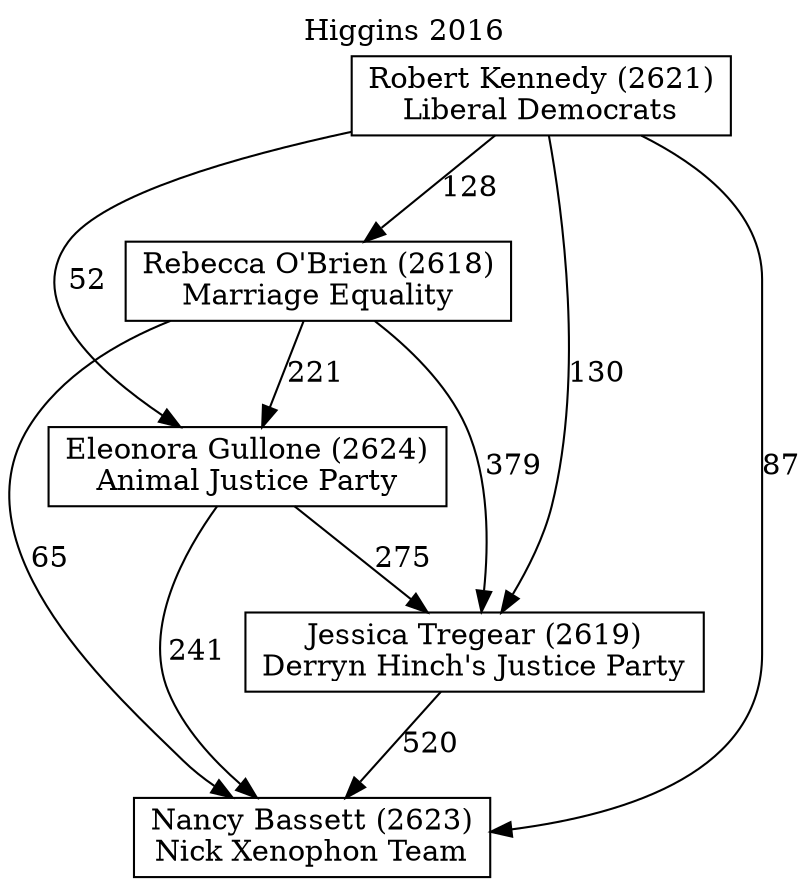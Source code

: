 // House preference flow
digraph "Nancy Bassett (2623)_Higgins_2016" {
	graph [label="Higgins 2016" labelloc=t mclimit=10]
	node [shape=box]
	"Nancy Bassett (2623)" [label="Nancy Bassett (2623)
Nick Xenophon Team"]
	"Jessica Tregear (2619)" [label="Jessica Tregear (2619)
Derryn Hinch's Justice Party"]
	"Eleonora Gullone (2624)" [label="Eleonora Gullone (2624)
Animal Justice Party"]
	"Rebecca O'Brien (2618)" [label="Rebecca O'Brien (2618)
Marriage Equality"]
	"Robert Kennedy (2621)" [label="Robert Kennedy (2621)
Liberal Democrats"]
	"Jessica Tregear (2619)" -> "Nancy Bassett (2623)" [label=520]
	"Eleonora Gullone (2624)" -> "Jessica Tregear (2619)" [label=275]
	"Rebecca O'Brien (2618)" -> "Eleonora Gullone (2624)" [label=221]
	"Robert Kennedy (2621)" -> "Rebecca O'Brien (2618)" [label=128]
	"Eleonora Gullone (2624)" -> "Nancy Bassett (2623)" [label=241]
	"Rebecca O'Brien (2618)" -> "Nancy Bassett (2623)" [label=65]
	"Robert Kennedy (2621)" -> "Nancy Bassett (2623)" [label=87]
	"Robert Kennedy (2621)" -> "Eleonora Gullone (2624)" [label=52]
	"Rebecca O'Brien (2618)" -> "Jessica Tregear (2619)" [label=379]
	"Robert Kennedy (2621)" -> "Jessica Tregear (2619)" [label=130]
}
